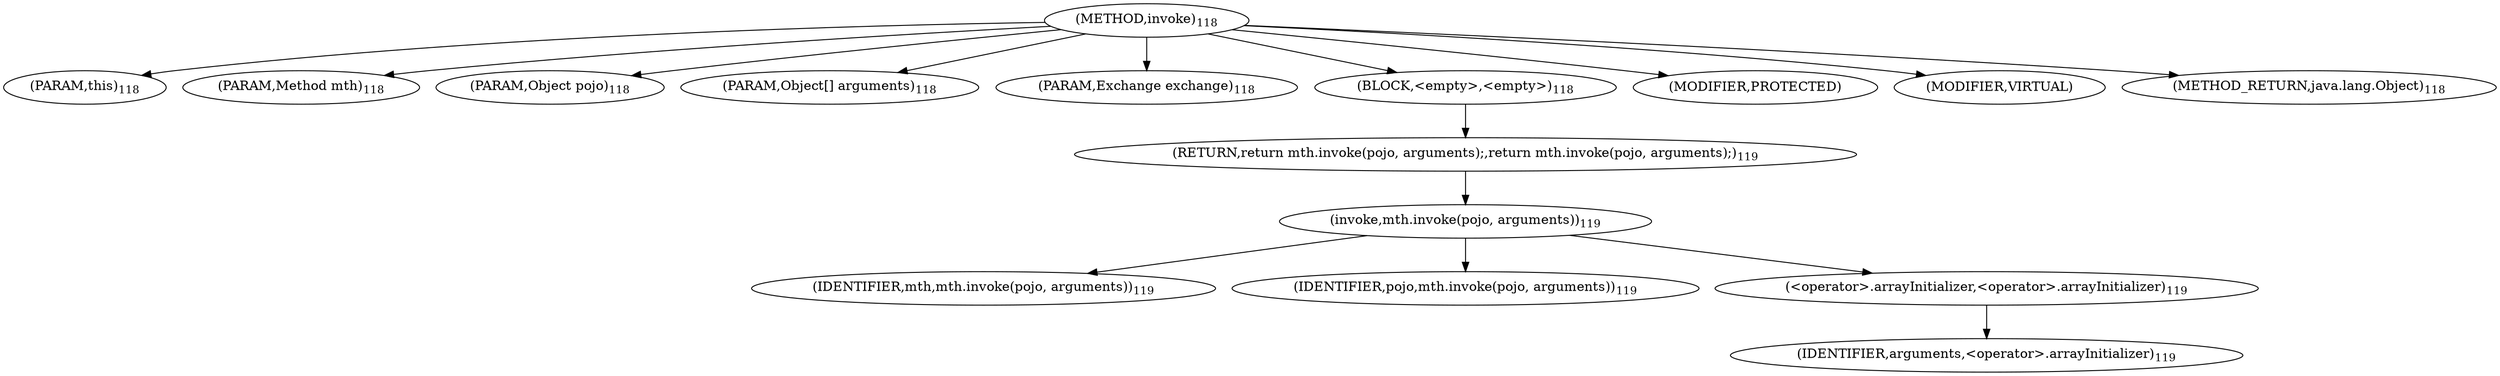 digraph "invoke" {  
"229" [label = <(METHOD,invoke)<SUB>118</SUB>> ]
"230" [label = <(PARAM,this)<SUB>118</SUB>> ]
"231" [label = <(PARAM,Method mth)<SUB>118</SUB>> ]
"232" [label = <(PARAM,Object pojo)<SUB>118</SUB>> ]
"233" [label = <(PARAM,Object[] arguments)<SUB>118</SUB>> ]
"234" [label = <(PARAM,Exchange exchange)<SUB>118</SUB>> ]
"235" [label = <(BLOCK,&lt;empty&gt;,&lt;empty&gt;)<SUB>118</SUB>> ]
"236" [label = <(RETURN,return mth.invoke(pojo, arguments);,return mth.invoke(pojo, arguments);)<SUB>119</SUB>> ]
"237" [label = <(invoke,mth.invoke(pojo, arguments))<SUB>119</SUB>> ]
"238" [label = <(IDENTIFIER,mth,mth.invoke(pojo, arguments))<SUB>119</SUB>> ]
"239" [label = <(IDENTIFIER,pojo,mth.invoke(pojo, arguments))<SUB>119</SUB>> ]
"240" [label = <(&lt;operator&gt;.arrayInitializer,&lt;operator&gt;.arrayInitializer)<SUB>119</SUB>> ]
"241" [label = <(IDENTIFIER,arguments,&lt;operator&gt;.arrayInitializer)<SUB>119</SUB>> ]
"242" [label = <(MODIFIER,PROTECTED)> ]
"243" [label = <(MODIFIER,VIRTUAL)> ]
"244" [label = <(METHOD_RETURN,java.lang.Object)<SUB>118</SUB>> ]
  "229" -> "230" 
  "229" -> "231" 
  "229" -> "232" 
  "229" -> "233" 
  "229" -> "234" 
  "229" -> "235" 
  "229" -> "242" 
  "229" -> "243" 
  "229" -> "244" 
  "235" -> "236" 
  "236" -> "237" 
  "237" -> "238" 
  "237" -> "239" 
  "237" -> "240" 
  "240" -> "241" 
}
